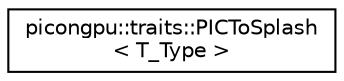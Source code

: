 digraph "Graphical Class Hierarchy"
{
 // LATEX_PDF_SIZE
  edge [fontname="Helvetica",fontsize="10",labelfontname="Helvetica",labelfontsize="10"];
  node [fontname="Helvetica",fontsize="10",shape=record];
  rankdir="LR";
  Node0 [label="picongpu::traits::PICToSplash\l\< T_Type \>",height=0.2,width=0.4,color="black", fillcolor="white", style="filled",URL="$structpicongpu_1_1traits_1_1_p_i_c_to_splash.html",tooltip="Convert a PIConGPU Type to a Splash CollectionType."];
}
